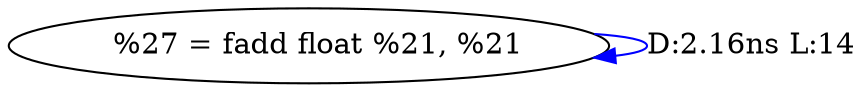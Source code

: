 digraph {
Node0x29b4820[label="  %27 = fadd float %21, %21"];
Node0x29b4820 -> Node0x29b4820[label="D:2.16ns L:14",color=blue];
}
